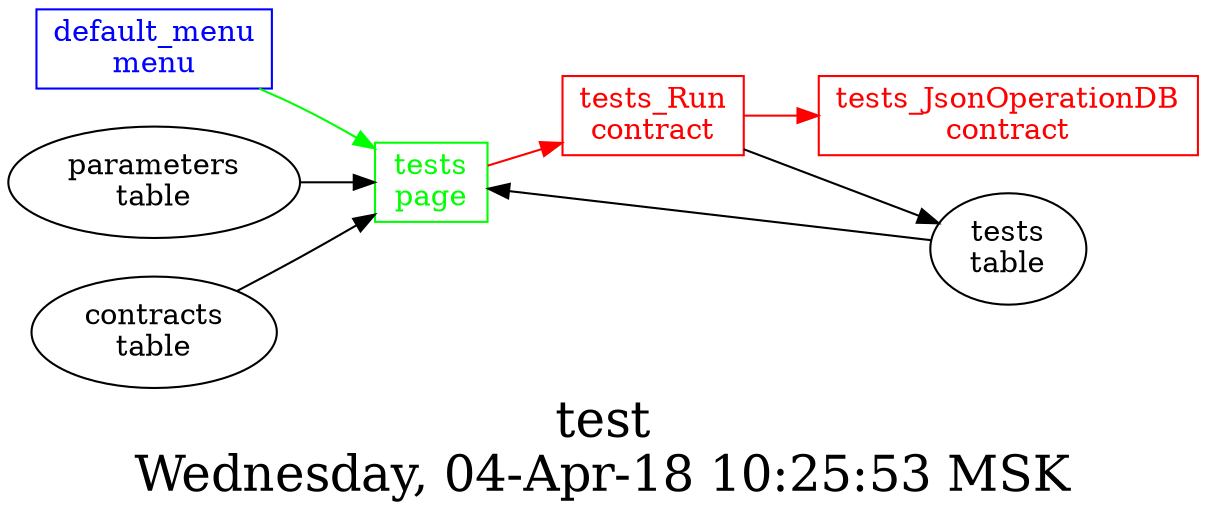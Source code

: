 digraph G {
graph [
  fontsize="24";
  label="test\nWednesday, 04-Apr-18 10:25:53 MSK";
  nojustify=true;
  ordering=out;
  rankdir=LR;
  size="30";
];
"default_menu\nmenu" -> "tests\npage"  [ color=green ]
"default_menu\nmenu" [color=blue, fontcolor=blue, group=menus, shape=record];
"tests\npage" -> "tests_Run\ncontract"  [ color=red ]
"tests\ntable" -> "tests\npage"  [ color="" ]
"parameters\ntable" -> "tests\npage"  [ color="" ]
"contracts\ntable" -> "tests\npage"  [ color="" ]
"tests\npage" [color=green, fontcolor=green, group=pages, shape=record];
"tests_JsonOperationDB\ncontract" [color=red, fontcolor=red, group=contracts, shape=record];
"tests_Run\ncontract" -> "tests_JsonOperationDB\ncontract"  [ color=red ]
"tests_Run\ncontract" -> "tests\ntable"  [ color="" ]
"tests_Run\ncontract" [color=red, fontcolor=red, group=contracts, shape=record];
"tests\ntable" [color="", fontcolor="", group=tables, shape=""];
}
